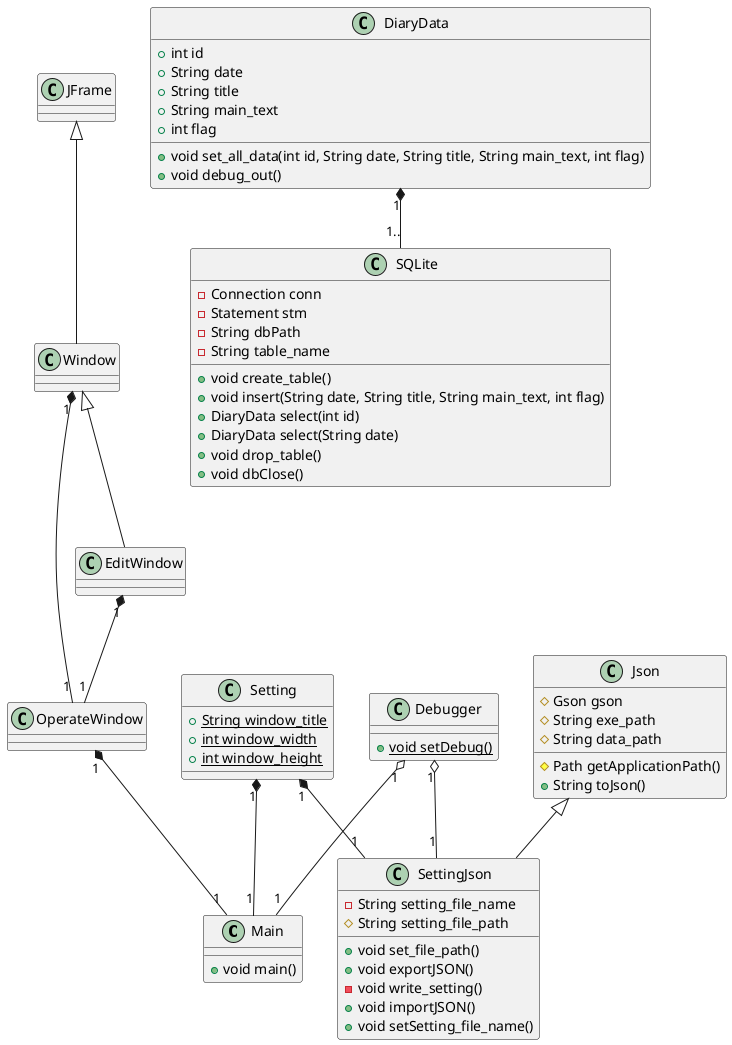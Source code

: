 @startuml
' クラス定義
class Main {
    + void main()
}

class JFrame{
}

class Window {
}

class EditWindow {
}

class OperateWindow {
}

class Json {
    # Gson gson
    # String exe_path
    # String data_path
    # Path getApplicationPath()
    + String toJson()
}

class Setting {
    {static}+ String window_title
    {static}+ int window_width
    {static}+ int window_height
}

class SettingJson {    
    - String setting_file_name
    # String setting_file_path
    + void set_file_path()
    + void exportJSON()
    - void write_setting()
    + void importJSON()
    + void setSetting_file_name()
}

class Debugger{
    {static}+ void setDebug()
}

' DB関連

class SQLite{
    - Connection conn
    - Statement stm
    - String dbPath
    - String table_name
    
    + void create_table() 
    + void insert(String date, String title, String main_text, int flag)
    + DiaryData select(int id)
    + DiaryData select(String date)
    + void drop_table()
    + void dbClose()
}

class DiaryData{
    + int id
    + String date
    + String title
    + String main_text
    + int flag

    + void set_all_data(int id, String date, String title, String main_text, int flag)
    + void debug_out()
}

' 関係
' Json <|-- SettingJson : 継承
Json <|-- SettingJson
JFrame <|-- Window
Window "1" *-- "1" OperateWindow
Window <|-- EditWindow
EditWindow "1" *-- "1" OperateWindow
OperateWindow "1" *-- "1" Main
Setting "1" *-- "1" SettingJson
Setting "1" *-- "1" Main
Debugger "1" o-- "1" Main
Debugger "1" o-- "1" SettingJson
DiaryData "1" *-- "1.." SQLite
@enduml